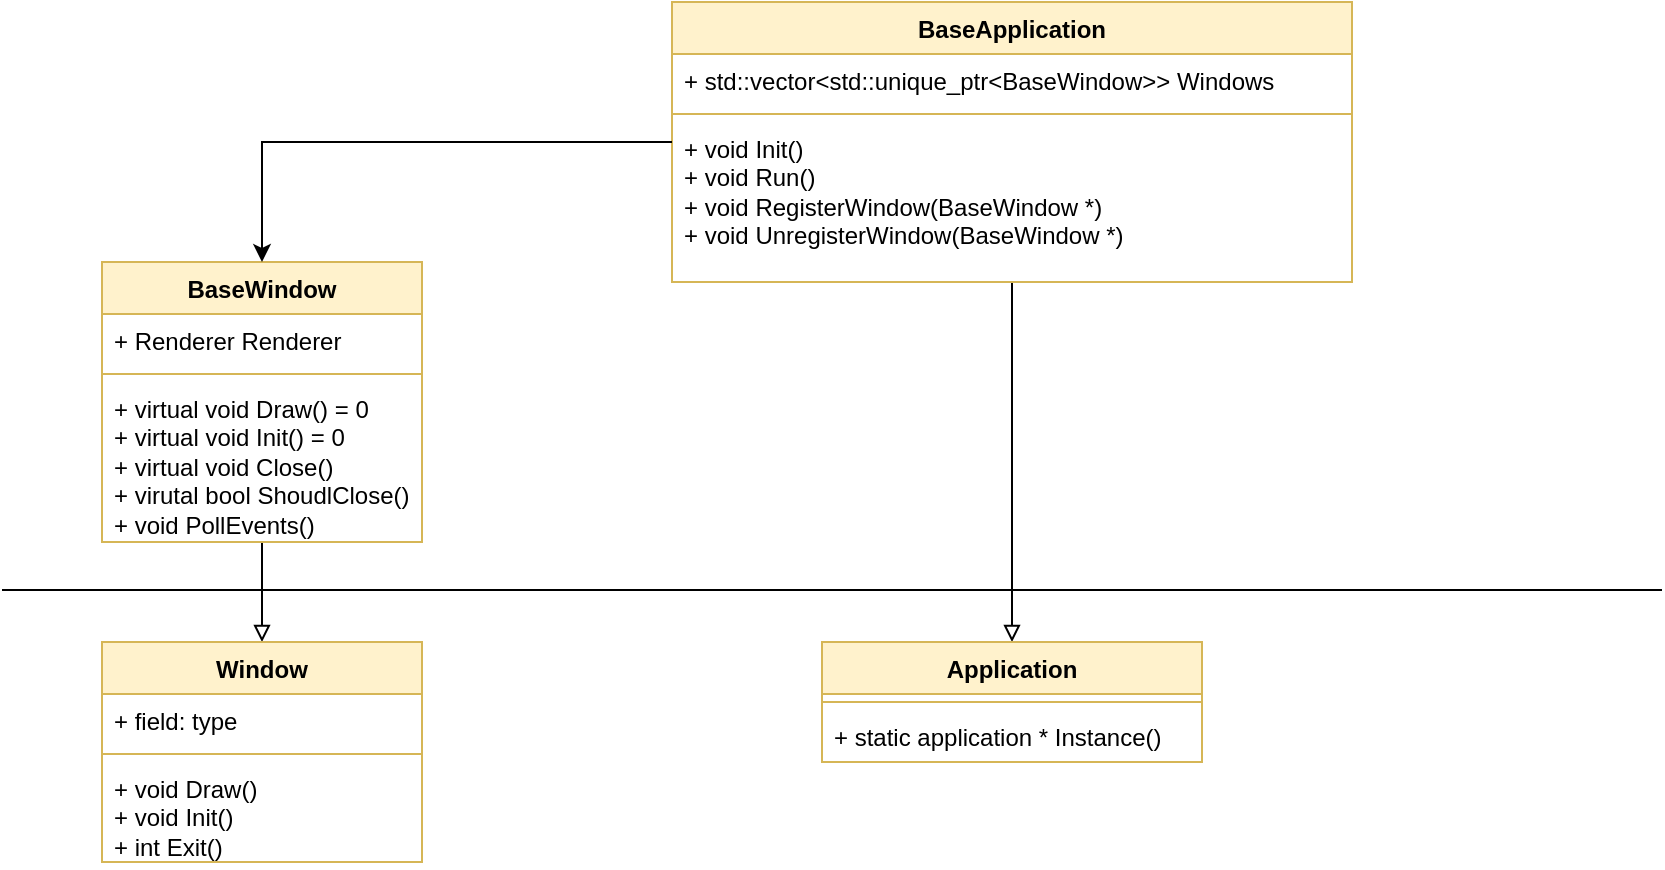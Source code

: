 <mxfile version="24.5.3" type="device">
  <diagram name="Page-1" id="3P3B-YL2MjeexUmXhCpC">
    <mxGraphModel dx="942" dy="558" grid="1" gridSize="10" guides="1" tooltips="1" connect="1" arrows="1" fold="1" page="1" pageScale="1" pageWidth="850" pageHeight="1100" math="0" shadow="0">
      <root>
        <mxCell id="0" />
        <mxCell id="1" parent="0" />
        <mxCell id="_WF7GD4DkFTz9zFHOptl-10" style="edgeStyle=orthogonalEdgeStyle;rounded=0;orthogonalLoop=1;jettySize=auto;html=1;entryX=0.5;entryY=0;entryDx=0;entryDy=0;endArrow=block;endFill=0;" parent="1" source="_WF7GD4DkFTz9zFHOptl-1" target="_WF7GD4DkFTz9zFHOptl-6" edge="1">
          <mxGeometry relative="1" as="geometry" />
        </mxCell>
        <mxCell id="_WF7GD4DkFTz9zFHOptl-1" value="BaseApplication" style="swimlane;fontStyle=1;align=center;verticalAlign=top;childLayout=stackLayout;horizontal=1;startSize=26;horizontalStack=0;resizeParent=1;resizeParentMax=0;resizeLast=0;collapsible=1;marginBottom=0;whiteSpace=wrap;html=1;fillColor=#fff2cc;strokeColor=#d6b656;" parent="1" vertex="1">
          <mxGeometry x="345" y="150" width="340" height="140" as="geometry" />
        </mxCell>
        <mxCell id="_WF7GD4DkFTz9zFHOptl-16" value="+ std::vector&amp;lt;std::unique_ptr&amp;lt;BaseWindow&amp;gt;&amp;gt; Windows" style="text;strokeColor=none;fillColor=none;align=left;verticalAlign=top;spacingLeft=4;spacingRight=4;overflow=hidden;rotatable=0;points=[[0,0.5],[1,0.5]];portConstraint=eastwest;whiteSpace=wrap;html=1;" parent="_WF7GD4DkFTz9zFHOptl-1" vertex="1">
          <mxGeometry y="26" width="340" height="26" as="geometry" />
        </mxCell>
        <mxCell id="_WF7GD4DkFTz9zFHOptl-3" value="" style="line;strokeWidth=1;fillColor=none;align=left;verticalAlign=middle;spacingTop=-1;spacingLeft=3;spacingRight=3;rotatable=0;labelPosition=right;points=[];portConstraint=eastwest;strokeColor=inherit;" parent="_WF7GD4DkFTz9zFHOptl-1" vertex="1">
          <mxGeometry y="52" width="340" height="8" as="geometry" />
        </mxCell>
        <mxCell id="_WF7GD4DkFTz9zFHOptl-4" value="+ void Init()&lt;div&gt;+ void Run()&lt;/div&gt;&lt;div&gt;+ void RegisterWindow(BaseWindow *)&lt;/div&gt;&lt;div&gt;+ void UnregisterWindow(BaseWindow *)&lt;br&gt;&lt;/div&gt;" style="text;strokeColor=none;fillColor=none;align=left;verticalAlign=top;spacingLeft=4;spacingRight=4;overflow=hidden;rotatable=0;points=[[0,0.5],[1,0.5]];portConstraint=eastwest;whiteSpace=wrap;html=1;" parent="_WF7GD4DkFTz9zFHOptl-1" vertex="1">
          <mxGeometry y="60" width="340" height="80" as="geometry" />
        </mxCell>
        <mxCell id="_WF7GD4DkFTz9zFHOptl-5" value="" style="line;strokeWidth=1;fillColor=none;align=left;verticalAlign=middle;spacingTop=-1;spacingLeft=3;spacingRight=3;rotatable=0;labelPosition=right;points=[];portConstraint=eastwest;strokeColor=inherit;" parent="1" vertex="1">
          <mxGeometry x="10" y="440" width="830" height="8" as="geometry" />
        </mxCell>
        <mxCell id="_WF7GD4DkFTz9zFHOptl-6" value="Application" style="swimlane;fontStyle=1;align=center;verticalAlign=top;childLayout=stackLayout;horizontal=1;startSize=26;horizontalStack=0;resizeParent=1;resizeParentMax=0;resizeLast=0;collapsible=1;marginBottom=0;whiteSpace=wrap;html=1;fillColor=#fff2cc;strokeColor=#d6b656;" parent="1" vertex="1">
          <mxGeometry x="420" y="470" width="190" height="60" as="geometry" />
        </mxCell>
        <mxCell id="_WF7GD4DkFTz9zFHOptl-8" value="" style="line;strokeWidth=1;fillColor=none;align=left;verticalAlign=middle;spacingTop=-1;spacingLeft=3;spacingRight=3;rotatable=0;labelPosition=right;points=[];portConstraint=eastwest;strokeColor=inherit;" parent="_WF7GD4DkFTz9zFHOptl-6" vertex="1">
          <mxGeometry y="26" width="190" height="8" as="geometry" />
        </mxCell>
        <mxCell id="_WF7GD4DkFTz9zFHOptl-9" value="+ static application * Instance()" style="text;strokeColor=none;fillColor=none;align=left;verticalAlign=top;spacingLeft=4;spacingRight=4;overflow=hidden;rotatable=0;points=[[0,0.5],[1,0.5]];portConstraint=eastwest;whiteSpace=wrap;html=1;" parent="_WF7GD4DkFTz9zFHOptl-6" vertex="1">
          <mxGeometry y="34" width="190" height="26" as="geometry" />
        </mxCell>
        <mxCell id="_WF7GD4DkFTz9zFHOptl-22" style="edgeStyle=orthogonalEdgeStyle;rounded=0;orthogonalLoop=1;jettySize=auto;html=1;entryX=0.5;entryY=0;entryDx=0;entryDy=0;endArrow=block;endFill=0;" parent="1" source="_WF7GD4DkFTz9zFHOptl-11" target="_WF7GD4DkFTz9zFHOptl-18" edge="1">
          <mxGeometry relative="1" as="geometry" />
        </mxCell>
        <mxCell id="_WF7GD4DkFTz9zFHOptl-11" value="BaseWindow" style="swimlane;fontStyle=1;align=center;verticalAlign=top;childLayout=stackLayout;horizontal=1;startSize=26;horizontalStack=0;resizeParent=1;resizeParentMax=0;resizeLast=0;collapsible=1;marginBottom=0;whiteSpace=wrap;html=1;fillColor=#fff2cc;strokeColor=#d6b656;" parent="1" vertex="1">
          <mxGeometry x="60" y="280" width="160" height="140" as="geometry" />
        </mxCell>
        <mxCell id="_WF7GD4DkFTz9zFHOptl-12" value="+ Renderer Renderer" style="text;strokeColor=none;fillColor=none;align=left;verticalAlign=top;spacingLeft=4;spacingRight=4;overflow=hidden;rotatable=0;points=[[0,0.5],[1,0.5]];portConstraint=eastwest;whiteSpace=wrap;html=1;" parent="_WF7GD4DkFTz9zFHOptl-11" vertex="1">
          <mxGeometry y="26" width="160" height="26" as="geometry" />
        </mxCell>
        <mxCell id="_WF7GD4DkFTz9zFHOptl-13" value="" style="line;strokeWidth=1;fillColor=none;align=left;verticalAlign=middle;spacingTop=-1;spacingLeft=3;spacingRight=3;rotatable=0;labelPosition=right;points=[];portConstraint=eastwest;strokeColor=inherit;" parent="_WF7GD4DkFTz9zFHOptl-11" vertex="1">
          <mxGeometry y="52" width="160" height="8" as="geometry" />
        </mxCell>
        <mxCell id="_WF7GD4DkFTz9zFHOptl-14" value="+ virtual void Draw() = 0&lt;div&gt;+&amp;nbsp;&lt;span style=&quot;background-color: initial;&quot;&gt;virtual void Init() = 0&lt;/span&gt;&lt;/div&gt;&lt;div&gt;+&amp;nbsp;&lt;span style=&quot;background-color: initial;&quot;&gt;virtual void Close()&lt;/span&gt;&lt;span style=&quot;background-color: initial;&quot;&gt;&lt;br&gt;&lt;/span&gt;&lt;/div&gt;&lt;div&gt;&lt;span style=&quot;background-color: initial;&quot;&gt;+ virutal bool ShoudlClose()&lt;/span&gt;&lt;/div&gt;&lt;div&gt;&lt;span style=&quot;background-color: initial;&quot;&gt;+ void PollEvents()&lt;/span&gt;&lt;/div&gt;" style="text;strokeColor=none;fillColor=none;align=left;verticalAlign=top;spacingLeft=4;spacingRight=4;overflow=hidden;rotatable=0;points=[[0,0.5],[1,0.5]];portConstraint=eastwest;whiteSpace=wrap;html=1;" parent="_WF7GD4DkFTz9zFHOptl-11" vertex="1">
          <mxGeometry y="60" width="160" height="80" as="geometry" />
        </mxCell>
        <mxCell id="_WF7GD4DkFTz9zFHOptl-15" style="edgeStyle=orthogonalEdgeStyle;rounded=0;orthogonalLoop=1;jettySize=auto;html=1;" parent="1" source="_WF7GD4DkFTz9zFHOptl-4" target="_WF7GD4DkFTz9zFHOptl-11" edge="1">
          <mxGeometry relative="1" as="geometry">
            <Array as="points">
              <mxPoint x="140" y="220" />
            </Array>
          </mxGeometry>
        </mxCell>
        <mxCell id="_WF7GD4DkFTz9zFHOptl-18" value="Window" style="swimlane;fontStyle=1;align=center;verticalAlign=top;childLayout=stackLayout;horizontal=1;startSize=26;horizontalStack=0;resizeParent=1;resizeParentMax=0;resizeLast=0;collapsible=1;marginBottom=0;whiteSpace=wrap;html=1;fillColor=#fff2cc;strokeColor=#d6b656;" parent="1" vertex="1">
          <mxGeometry x="60" y="470" width="160" height="110" as="geometry" />
        </mxCell>
        <mxCell id="_WF7GD4DkFTz9zFHOptl-19" value="+ field: type" style="text;strokeColor=none;fillColor=none;align=left;verticalAlign=top;spacingLeft=4;spacingRight=4;overflow=hidden;rotatable=0;points=[[0,0.5],[1,0.5]];portConstraint=eastwest;whiteSpace=wrap;html=1;" parent="_WF7GD4DkFTz9zFHOptl-18" vertex="1">
          <mxGeometry y="26" width="160" height="26" as="geometry" />
        </mxCell>
        <mxCell id="_WF7GD4DkFTz9zFHOptl-20" value="" style="line;strokeWidth=1;fillColor=none;align=left;verticalAlign=middle;spacingTop=-1;spacingLeft=3;spacingRight=3;rotatable=0;labelPosition=right;points=[];portConstraint=eastwest;strokeColor=inherit;" parent="_WF7GD4DkFTz9zFHOptl-18" vertex="1">
          <mxGeometry y="52" width="160" height="8" as="geometry" />
        </mxCell>
        <mxCell id="_WF7GD4DkFTz9zFHOptl-21" value="+ void Draw()&lt;div&gt;+&amp;nbsp;&lt;span style=&quot;background-color: initial;&quot;&gt;void Init()&lt;/span&gt;&lt;/div&gt;&lt;div&gt;+&amp;nbsp;&lt;span style=&quot;background-color: initial;&quot;&gt;int Exit()&lt;/span&gt;&lt;span style=&quot;background-color: initial;&quot;&gt;&lt;br&gt;&lt;/span&gt;&lt;/div&gt;" style="text;strokeColor=none;fillColor=none;align=left;verticalAlign=top;spacingLeft=4;spacingRight=4;overflow=hidden;rotatable=0;points=[[0,0.5],[1,0.5]];portConstraint=eastwest;whiteSpace=wrap;html=1;" parent="_WF7GD4DkFTz9zFHOptl-18" vertex="1">
          <mxGeometry y="60" width="160" height="50" as="geometry" />
        </mxCell>
      </root>
    </mxGraphModel>
  </diagram>
</mxfile>
